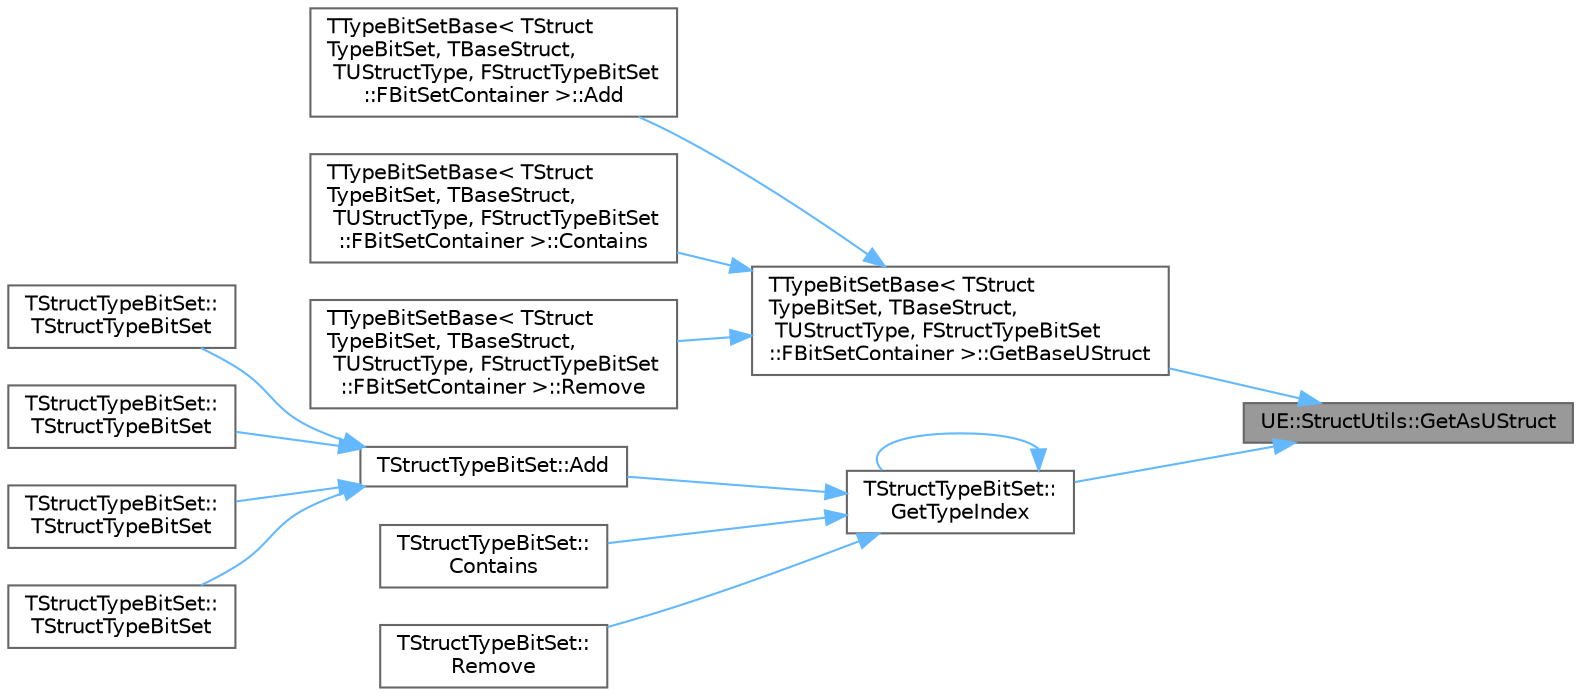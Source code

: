 digraph "UE::StructUtils::GetAsUStruct"
{
 // INTERACTIVE_SVG=YES
 // LATEX_PDF_SIZE
  bgcolor="transparent";
  edge [fontname=Helvetica,fontsize=10,labelfontname=Helvetica,labelfontsize=10];
  node [fontname=Helvetica,fontsize=10,shape=box,height=0.2,width=0.4];
  rankdir="RL";
  Node1 [id="Node000001",label="UE::StructUtils::GetAsUStruct",height=0.2,width=0.4,color="gray40", fillcolor="grey60", style="filled", fontcolor="black",tooltip=" "];
  Node1 -> Node2 [id="edge1_Node000001_Node000002",dir="back",color="steelblue1",style="solid",tooltip=" "];
  Node2 [id="Node000002",label="TTypeBitSetBase\< TStruct\lTypeBitSet, TBaseStruct,\l TUStructType, FStructTypeBitSet\l::FBitSetContainer \>::GetBaseUStruct",height=0.2,width=0.4,color="grey40", fillcolor="white", style="filled",URL="$d7/d6f/structTTypeBitSetBase.html#ab0ac2bf9d40a3c52e7cf3dc263b6f990",tooltip=" "];
  Node2 -> Node3 [id="edge2_Node000002_Node000003",dir="back",color="steelblue1",style="solid",tooltip=" "];
  Node3 [id="Node000003",label="TTypeBitSetBase\< TStruct\lTypeBitSet, TBaseStruct,\l TUStructType, FStructTypeBitSet\l::FBitSetContainer \>::Add",height=0.2,width=0.4,color="grey40", fillcolor="white", style="filled",URL="$d7/d6f/structTTypeBitSetBase.html#aa55fe59d74c050f6d8d2419ff85fb379",tooltip=" "];
  Node2 -> Node4 [id="edge3_Node000002_Node000004",dir="back",color="steelblue1",style="solid",tooltip=" "];
  Node4 [id="Node000004",label="TTypeBitSetBase\< TStruct\lTypeBitSet, TBaseStruct,\l TUStructType, FStructTypeBitSet\l::FBitSetContainer \>::Contains",height=0.2,width=0.4,color="grey40", fillcolor="white", style="filled",URL="$d7/d6f/structTTypeBitSetBase.html#a9f5b61d103dde957563f8dad83035d4f",tooltip=" "];
  Node2 -> Node5 [id="edge4_Node000002_Node000005",dir="back",color="steelblue1",style="solid",tooltip=" "];
  Node5 [id="Node000005",label="TTypeBitSetBase\< TStruct\lTypeBitSet, TBaseStruct,\l TUStructType, FStructTypeBitSet\l::FBitSetContainer \>::Remove",height=0.2,width=0.4,color="grey40", fillcolor="white", style="filled",URL="$d7/d6f/structTTypeBitSetBase.html#ae508713c03d5edfeed17fea2a5bf1bbb",tooltip=" "];
  Node1 -> Node6 [id="edge5_Node000001_Node000006",dir="back",color="steelblue1",style="solid",tooltip=" "];
  Node6 [id="Node000006",label="TStructTypeBitSet::\lGetTypeIndex",height=0.2,width=0.4,color="grey40", fillcolor="white", style="filled",URL="$d0/d16/structTStructTypeBitSet.html#afc2052ed244c71ce3c2db1a6643baef4",tooltip="Gets the index of a struct type within the tracker, adding it if not already present."];
  Node6 -> Node7 [id="edge6_Node000006_Node000007",dir="back",color="steelblue1",style="solid",tooltip=" "];
  Node7 [id="Node000007",label="TStructTypeBitSet::Add",height=0.2,width=0.4,color="grey40", fillcolor="white", style="filled",URL="$d0/d16/structTStructTypeBitSet.html#ad707936a54a33a8fd0f75429c95cbb62",tooltip="Adds a struct type to the bitset."];
  Node7 -> Node8 [id="edge7_Node000007_Node000008",dir="back",color="steelblue1",style="solid",tooltip=" "];
  Node8 [id="Node000008",label="TStructTypeBitSet::\lTStructTypeBitSet",height=0.2,width=0.4,color="grey40", fillcolor="white", style="filled",URL="$d0/d16/structTStructTypeBitSet.html#a4c9a9cf492cff7290845304e9138c6d2",tooltip="Constructor that initializes the bitset with a single struct type."];
  Node7 -> Node9 [id="edge8_Node000007_Node000009",dir="back",color="steelblue1",style="solid",tooltip=" "];
  Node9 [id="Node000009",label="TStructTypeBitSet::\lTStructTypeBitSet",height=0.2,width=0.4,color="grey40", fillcolor="white", style="filled",URL="$d0/d16/structTStructTypeBitSet.html#a169defd1a9a56ca2f757d64f49487e53",tooltip="Constructor that initializes the bitset with an initializer list of struct types."];
  Node7 -> Node10 [id="edge9_Node000007_Node000010",dir="back",color="steelblue1",style="solid",tooltip=" "];
  Node10 [id="Node000010",label="TStructTypeBitSet::\lTStructTypeBitSet",height=0.2,width=0.4,color="grey40", fillcolor="white", style="filled",URL="$d0/d16/structTStructTypeBitSet.html#a12f957ed7da3d54fbd47b23eac6e6d94",tooltip="Constructor that initializes the bitset with an array view of struct types."];
  Node7 -> Node11 [id="edge10_Node000007_Node000011",dir="back",color="steelblue1",style="solid",tooltip=" "];
  Node11 [id="Node000011",label="TStructTypeBitSet::\lTStructTypeBitSet",height=0.2,width=0.4,color="grey40", fillcolor="white", style="filled",URL="$d0/d16/structTStructTypeBitSet.html#af5081c05136594944fd50ab20989fcca",tooltip="This constructor is only available for UScriptStructs."];
  Node6 -> Node12 [id="edge11_Node000006_Node000012",dir="back",color="steelblue1",style="solid",tooltip=" "];
  Node12 [id="Node000012",label="TStructTypeBitSet::\lContains",height=0.2,width=0.4,color="grey40", fillcolor="white", style="filled",URL="$d0/d16/structTStructTypeBitSet.html#a9924e930b8d2a841057c8715bad86253",tooltip="Checks if the bitset contains a specific struct type."];
  Node6 -> Node6 [id="edge12_Node000006_Node000006",dir="back",color="steelblue1",style="solid",tooltip=" "];
  Node6 -> Node13 [id="edge13_Node000006_Node000013",dir="back",color="steelblue1",style="solid",tooltip=" "];
  Node13 [id="Node000013",label="TStructTypeBitSet::\lRemove",height=0.2,width=0.4,color="grey40", fillcolor="white", style="filled",URL="$d0/d16/structTStructTypeBitSet.html#aee3ff2d2ada28e405f9a5219d23f05cb",tooltip="Removes a struct type from the bitset."];
}
